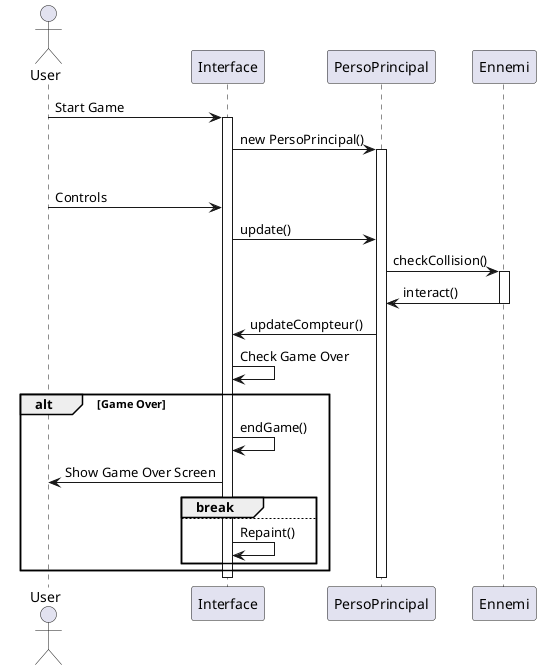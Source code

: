 @startuml
actor User
participant Interface
participant PersoPrincipal
participant Ennemi

User -> Interface: Start Game
activate Interface
Interface -> PersoPrincipal: new PersoPrincipal()
activate PersoPrincipal

loop Game Loop
  User -> Interface: Controls
  Interface -> PersoPrincipal: update()
  PersoPrincipal -> Ennemi: checkCollision()
  activate Ennemi
  Ennemi -> PersoPrincipal: interact()
  deactivate Ennemi
  PersoPrincipal -> Interface: updateCompteur()
  Interface -> Interface: Check Game Over
  alt Game Over
    Interface -> Interface: endGame()
    Interface -> User: Show Game Over Screen
    break
  else
    Interface -> Interface: Repaint()
  end
end

deactivate PersoPrincipal
deactivate Interface
@enduml
